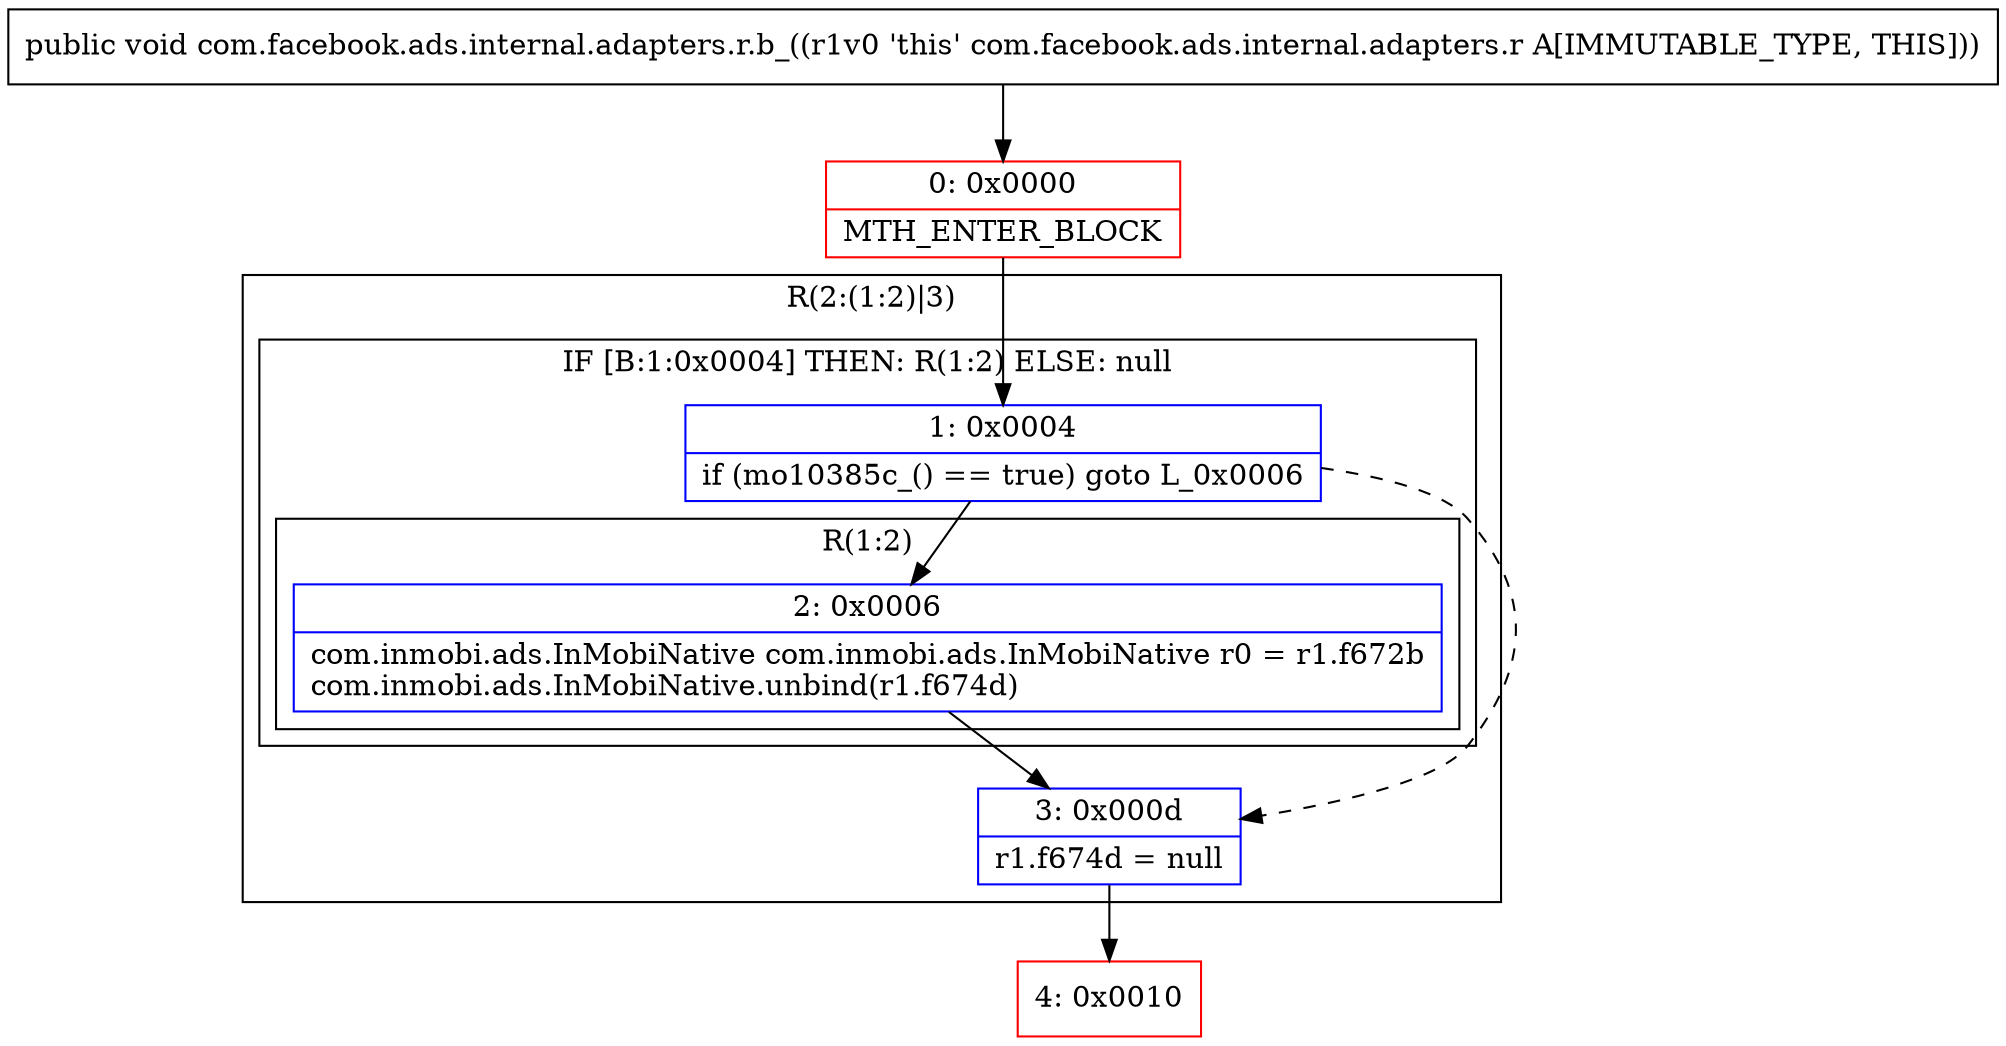 digraph "CFG forcom.facebook.ads.internal.adapters.r.b_()V" {
subgraph cluster_Region_1559124551 {
label = "R(2:(1:2)|3)";
node [shape=record,color=blue];
subgraph cluster_IfRegion_1830632638 {
label = "IF [B:1:0x0004] THEN: R(1:2) ELSE: null";
node [shape=record,color=blue];
Node_1 [shape=record,label="{1\:\ 0x0004|if (mo10385c_() == true) goto L_0x0006\l}"];
subgraph cluster_Region_127947977 {
label = "R(1:2)";
node [shape=record,color=blue];
Node_2 [shape=record,label="{2\:\ 0x0006|com.inmobi.ads.InMobiNative com.inmobi.ads.InMobiNative r0 = r1.f672b\lcom.inmobi.ads.InMobiNative.unbind(r1.f674d)\l}"];
}
}
Node_3 [shape=record,label="{3\:\ 0x000d|r1.f674d = null\l}"];
}
Node_0 [shape=record,color=red,label="{0\:\ 0x0000|MTH_ENTER_BLOCK\l}"];
Node_4 [shape=record,color=red,label="{4\:\ 0x0010}"];
MethodNode[shape=record,label="{public void com.facebook.ads.internal.adapters.r.b_((r1v0 'this' com.facebook.ads.internal.adapters.r A[IMMUTABLE_TYPE, THIS])) }"];
MethodNode -> Node_0;
Node_1 -> Node_2;
Node_1 -> Node_3[style=dashed];
Node_2 -> Node_3;
Node_3 -> Node_4;
Node_0 -> Node_1;
}

